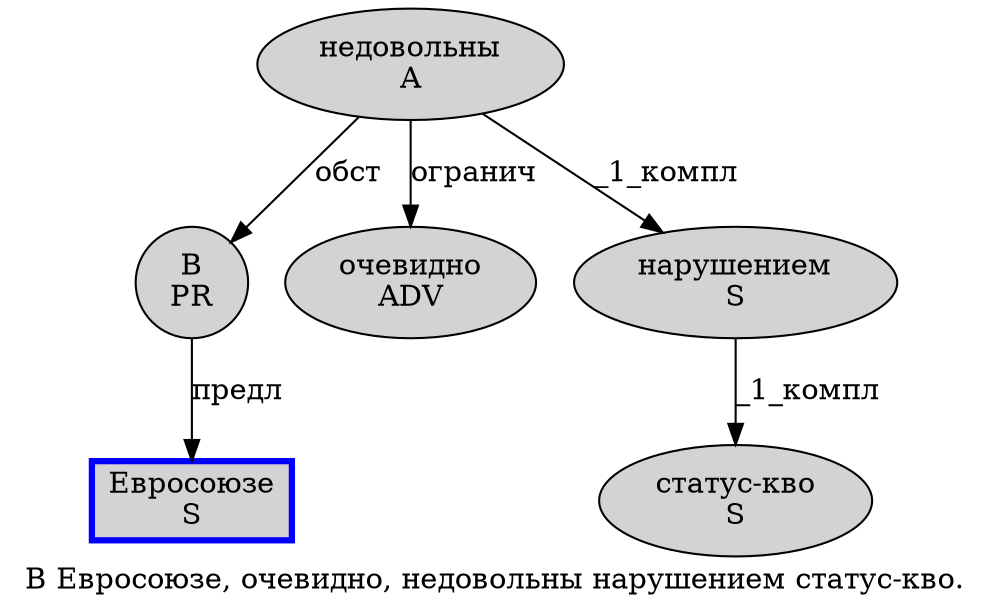 digraph SENTENCE_257 {
	graph [label="В Евросоюзе, очевидно, недовольны нарушением статус-кво."]
	node [style=filled]
		0 [label="В
PR" color="" fillcolor=lightgray penwidth=1 shape=ellipse]
		1 [label="Евросоюзе
S" color=blue fillcolor=lightgray penwidth=3 shape=box]
		3 [label="очевидно
ADV" color="" fillcolor=lightgray penwidth=1 shape=ellipse]
		5 [label="недовольны
A" color="" fillcolor=lightgray penwidth=1 shape=ellipse]
		6 [label="нарушением
S" color="" fillcolor=lightgray penwidth=1 shape=ellipse]
		7 [label="статус-кво
S" color="" fillcolor=lightgray penwidth=1 shape=ellipse]
			6 -> 7 [label="_1_компл"]
			5 -> 0 [label="обст"]
			5 -> 3 [label="огранич"]
			5 -> 6 [label="_1_компл"]
			0 -> 1 [label="предл"]
}